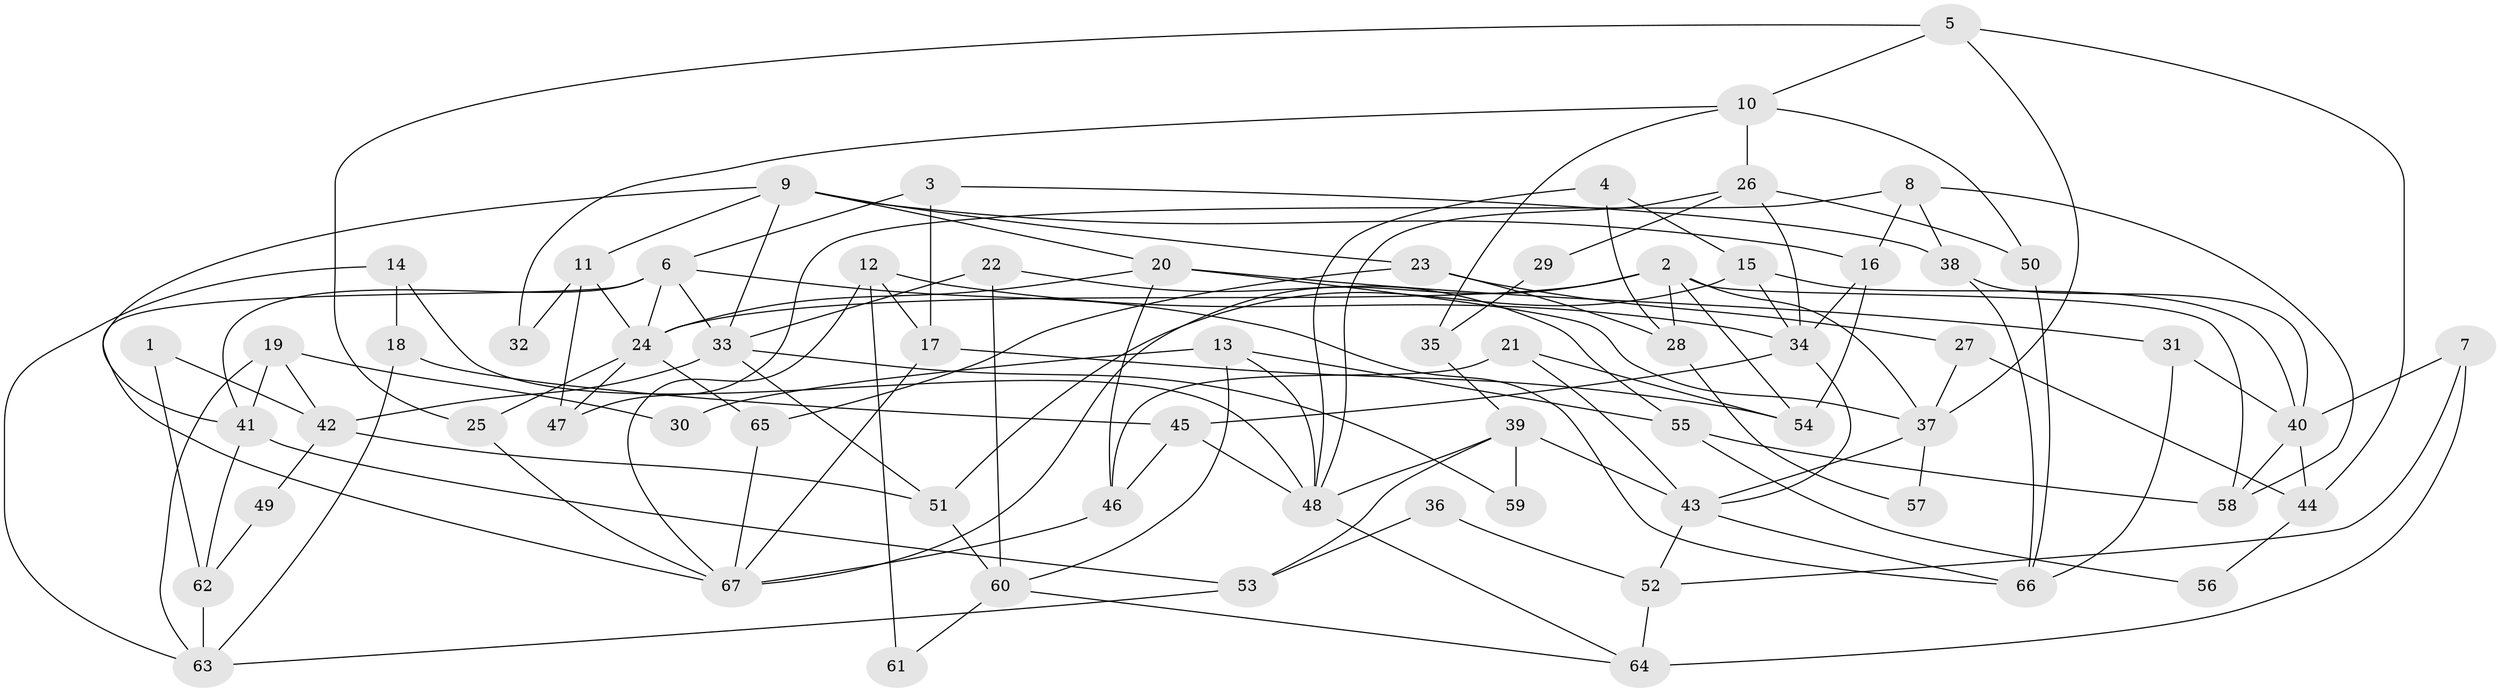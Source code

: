 // coarse degree distribution, {9: 0.1111111111111111, 6: 0.18518518518518517, 11: 0.07407407407407407, 5: 0.25925925925925924, 4: 0.14814814814814814, 10: 0.037037037037037035, 3: 0.037037037037037035, 2: 0.1111111111111111, 1: 0.037037037037037035}
// Generated by graph-tools (version 1.1) at 2025/51/03/04/25 22:51:08]
// undirected, 67 vertices, 134 edges
graph export_dot {
  node [color=gray90,style=filled];
  1;
  2;
  3;
  4;
  5;
  6;
  7;
  8;
  9;
  10;
  11;
  12;
  13;
  14;
  15;
  16;
  17;
  18;
  19;
  20;
  21;
  22;
  23;
  24;
  25;
  26;
  27;
  28;
  29;
  30;
  31;
  32;
  33;
  34;
  35;
  36;
  37;
  38;
  39;
  40;
  41;
  42;
  43;
  44;
  45;
  46;
  47;
  48;
  49;
  50;
  51;
  52;
  53;
  54;
  55;
  56;
  57;
  58;
  59;
  60;
  61;
  62;
  63;
  64;
  65;
  66;
  67;
  1 -- 42;
  1 -- 62;
  2 -- 24;
  2 -- 37;
  2 -- 28;
  2 -- 54;
  2 -- 58;
  2 -- 67;
  3 -- 38;
  3 -- 17;
  3 -- 6;
  4 -- 48;
  4 -- 28;
  4 -- 15;
  5 -- 37;
  5 -- 44;
  5 -- 10;
  5 -- 25;
  6 -- 67;
  6 -- 24;
  6 -- 33;
  6 -- 41;
  6 -- 66;
  7 -- 40;
  7 -- 52;
  7 -- 64;
  8 -- 38;
  8 -- 16;
  8 -- 47;
  8 -- 58;
  9 -- 20;
  9 -- 16;
  9 -- 11;
  9 -- 23;
  9 -- 33;
  9 -- 41;
  10 -- 26;
  10 -- 32;
  10 -- 35;
  10 -- 50;
  11 -- 47;
  11 -- 24;
  11 -- 32;
  12 -- 34;
  12 -- 67;
  12 -- 17;
  12 -- 61;
  13 -- 48;
  13 -- 55;
  13 -- 30;
  13 -- 60;
  14 -- 48;
  14 -- 18;
  14 -- 63;
  15 -- 51;
  15 -- 34;
  15 -- 40;
  16 -- 34;
  16 -- 54;
  17 -- 67;
  17 -- 54;
  18 -- 63;
  18 -- 45;
  19 -- 41;
  19 -- 63;
  19 -- 30;
  19 -- 42;
  20 -- 24;
  20 -- 31;
  20 -- 37;
  20 -- 46;
  21 -- 54;
  21 -- 46;
  21 -- 43;
  22 -- 60;
  22 -- 33;
  22 -- 55;
  23 -- 65;
  23 -- 27;
  23 -- 28;
  24 -- 25;
  24 -- 47;
  24 -- 65;
  25 -- 67;
  26 -- 50;
  26 -- 48;
  26 -- 29;
  26 -- 34;
  27 -- 37;
  27 -- 44;
  28 -- 57;
  29 -- 35;
  31 -- 66;
  31 -- 40;
  33 -- 42;
  33 -- 51;
  33 -- 59;
  34 -- 43;
  34 -- 45;
  35 -- 39;
  36 -- 52;
  36 -- 53;
  37 -- 43;
  37 -- 57;
  38 -- 66;
  38 -- 40;
  39 -- 43;
  39 -- 48;
  39 -- 53;
  39 -- 59;
  40 -- 58;
  40 -- 44;
  41 -- 53;
  41 -- 62;
  42 -- 49;
  42 -- 51;
  43 -- 52;
  43 -- 66;
  44 -- 56;
  45 -- 46;
  45 -- 48;
  46 -- 67;
  48 -- 64;
  49 -- 62;
  50 -- 66;
  51 -- 60;
  52 -- 64;
  53 -- 63;
  55 -- 58;
  55 -- 56;
  60 -- 61;
  60 -- 64;
  62 -- 63;
  65 -- 67;
}
